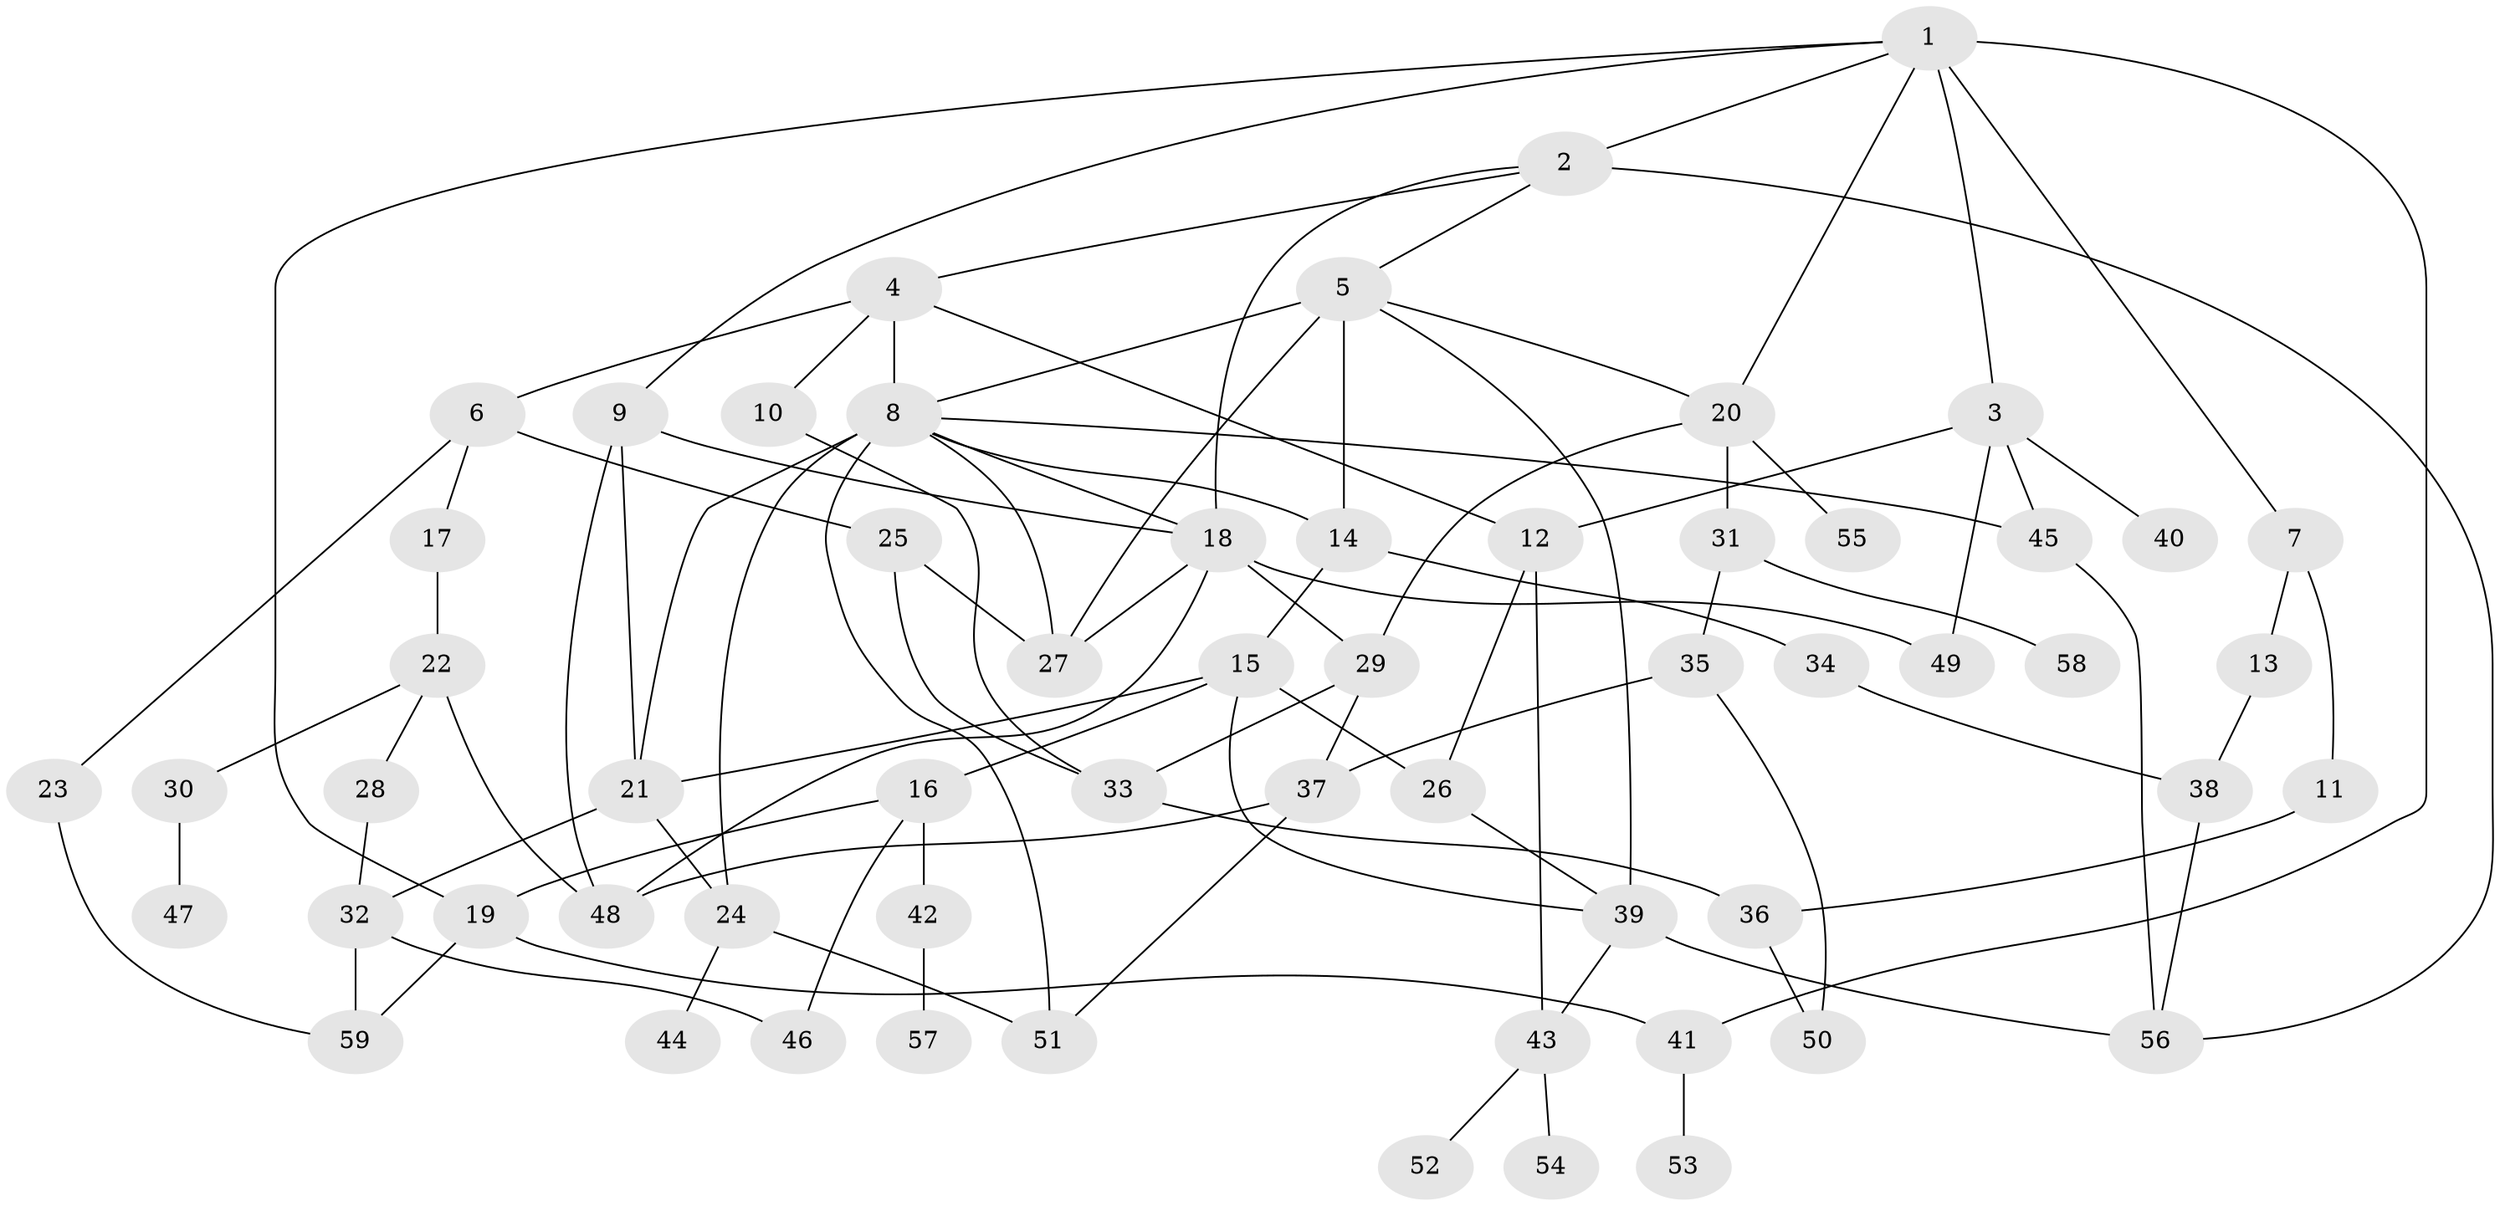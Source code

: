 // original degree distribution, {8: 0.010309278350515464, 5: 0.09278350515463918, 3: 0.17525773195876287, 4: 0.24742268041237114, 2: 0.2268041237113402, 6: 0.020618556701030927, 1: 0.2268041237113402}
// Generated by graph-tools (version 1.1) at 2025/48/03/04/25 22:48:40]
// undirected, 59 vertices, 97 edges
graph export_dot {
  node [color=gray90,style=filled];
  1;
  2;
  3;
  4;
  5;
  6;
  7;
  8;
  9;
  10;
  11;
  12;
  13;
  14;
  15;
  16;
  17;
  18;
  19;
  20;
  21;
  22;
  23;
  24;
  25;
  26;
  27;
  28;
  29;
  30;
  31;
  32;
  33;
  34;
  35;
  36;
  37;
  38;
  39;
  40;
  41;
  42;
  43;
  44;
  45;
  46;
  47;
  48;
  49;
  50;
  51;
  52;
  53;
  54;
  55;
  56;
  57;
  58;
  59;
  1 -- 2 [weight=2.0];
  1 -- 3 [weight=2.0];
  1 -- 7 [weight=1.0];
  1 -- 9 [weight=1.0];
  1 -- 19 [weight=1.0];
  1 -- 20 [weight=1.0];
  1 -- 41 [weight=1.0];
  2 -- 4 [weight=1.0];
  2 -- 5 [weight=1.0];
  2 -- 18 [weight=1.0];
  2 -- 56 [weight=1.0];
  3 -- 12 [weight=1.0];
  3 -- 40 [weight=1.0];
  3 -- 45 [weight=1.0];
  3 -- 49 [weight=1.0];
  4 -- 6 [weight=1.0];
  4 -- 8 [weight=1.0];
  4 -- 10 [weight=1.0];
  4 -- 12 [weight=1.0];
  5 -- 8 [weight=1.0];
  5 -- 14 [weight=1.0];
  5 -- 20 [weight=1.0];
  5 -- 27 [weight=2.0];
  5 -- 39 [weight=1.0];
  6 -- 17 [weight=1.0];
  6 -- 23 [weight=1.0];
  6 -- 25 [weight=1.0];
  7 -- 11 [weight=1.0];
  7 -- 13 [weight=1.0];
  8 -- 14 [weight=1.0];
  8 -- 18 [weight=1.0];
  8 -- 21 [weight=2.0];
  8 -- 24 [weight=1.0];
  8 -- 27 [weight=1.0];
  8 -- 45 [weight=1.0];
  8 -- 51 [weight=1.0];
  9 -- 18 [weight=1.0];
  9 -- 21 [weight=1.0];
  9 -- 48 [weight=1.0];
  10 -- 33 [weight=1.0];
  11 -- 36 [weight=1.0];
  12 -- 26 [weight=1.0];
  12 -- 43 [weight=1.0];
  13 -- 38 [weight=1.0];
  14 -- 15 [weight=1.0];
  14 -- 34 [weight=1.0];
  15 -- 16 [weight=1.0];
  15 -- 21 [weight=1.0];
  15 -- 26 [weight=1.0];
  15 -- 39 [weight=1.0];
  16 -- 19 [weight=1.0];
  16 -- 42 [weight=1.0];
  16 -- 46 [weight=1.0];
  17 -- 22 [weight=1.0];
  18 -- 27 [weight=1.0];
  18 -- 29 [weight=1.0];
  18 -- 48 [weight=1.0];
  18 -- 49 [weight=1.0];
  19 -- 41 [weight=1.0];
  19 -- 59 [weight=1.0];
  20 -- 29 [weight=1.0];
  20 -- 31 [weight=1.0];
  20 -- 55 [weight=1.0];
  21 -- 24 [weight=1.0];
  21 -- 32 [weight=1.0];
  22 -- 28 [weight=1.0];
  22 -- 30 [weight=1.0];
  22 -- 48 [weight=1.0];
  23 -- 59 [weight=1.0];
  24 -- 44 [weight=1.0];
  24 -- 51 [weight=1.0];
  25 -- 27 [weight=1.0];
  25 -- 33 [weight=1.0];
  26 -- 39 [weight=1.0];
  28 -- 32 [weight=1.0];
  29 -- 33 [weight=1.0];
  29 -- 37 [weight=1.0];
  30 -- 47 [weight=1.0];
  31 -- 35 [weight=1.0];
  31 -- 58 [weight=1.0];
  32 -- 46 [weight=1.0];
  32 -- 59 [weight=1.0];
  33 -- 36 [weight=1.0];
  34 -- 38 [weight=1.0];
  35 -- 37 [weight=1.0];
  35 -- 50 [weight=1.0];
  36 -- 50 [weight=1.0];
  37 -- 48 [weight=1.0];
  37 -- 51 [weight=1.0];
  38 -- 56 [weight=1.0];
  39 -- 43 [weight=1.0];
  39 -- 56 [weight=1.0];
  41 -- 53 [weight=1.0];
  42 -- 57 [weight=1.0];
  43 -- 52 [weight=1.0];
  43 -- 54 [weight=1.0];
  45 -- 56 [weight=1.0];
}
